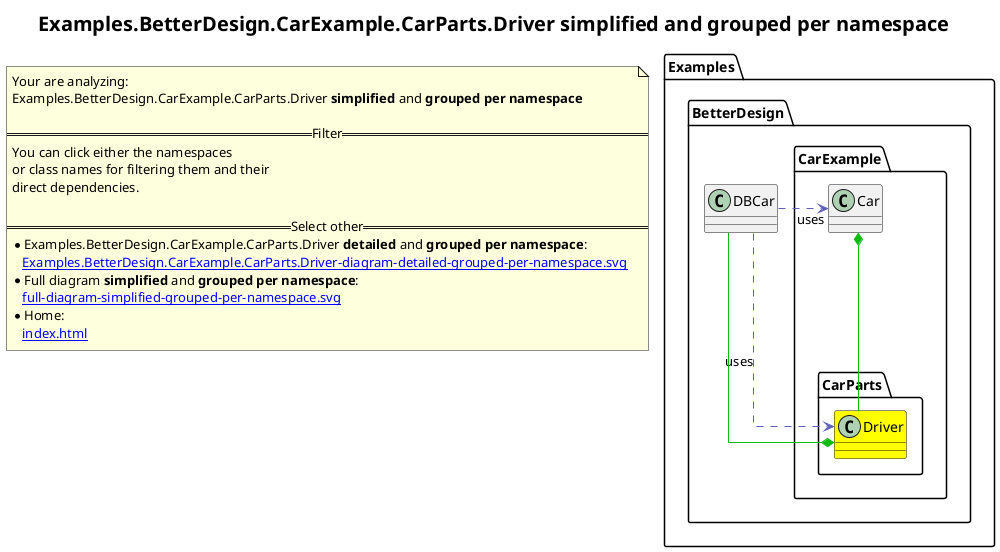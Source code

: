 @startuml
skinparam linetype ortho
title <size:20>Examples.BetterDesign.CarExample.CarParts.Driver **simplified** and **grouped per namespace**</size>
note "Your are analyzing:\nExamples.BetterDesign.CarExample.CarParts.Driver **simplified** and **grouped per namespace**\n\n==Filter==\nYou can click either the namespaces \nor class names for filtering them and their\ndirect dependencies.\n\n==Select other==\n* Examples.BetterDesign.CarExample.CarParts.Driver **detailed** and **grouped per namespace**:\n   [[Examples.BetterDesign.CarExample.CarParts.Driver-diagram-detailed-grouped-per-namespace.svg]]\n* Full diagram **simplified** and **grouped per namespace**:\n   [[full-diagram-simplified-grouped-per-namespace.svg]]\n* Home:\n   [[index.html]]" as FloatingNote
namespace Examples [[Examples-diagram-simplified-grouped-per-namespace.svg]] {
namespace Examples.BetterDesign [[Examples.BetterDesign-diagram-simplified-grouped-per-namespace.svg]] {
  class Examples.BetterDesign.DBCar [[Examples.BetterDesign.DBCar-diagram-simplified-grouped-per-namespace.svg]]  {
  }
'Compared namespace Examples.BetterDesign [[Examples.BetterDesign-diagram-simplified-grouped-per-namespace.svg]] { with last element of   }
' Closing all previous_sub_namespace_list namespace None because file analysis is finished.
' Closing namespace BetterDesign
}
' Closing namespace Examples
}
namespace Examples [[Examples-diagram-simplified-grouped-per-namespace.svg]] {
namespace Examples.BetterDesign [[Examples.BetterDesign-diagram-simplified-grouped-per-namespace.svg]] {
namespace Examples.BetterDesign.CarExample [[Examples.BetterDesign.CarExample-diagram-simplified-grouped-per-namespace.svg]] {
    class Examples.BetterDesign.CarExample.Car [[Examples.BetterDesign.CarExample.Car-diagram-simplified-grouped-per-namespace.svg]]  {
    }
'Compared namespace Examples.BetterDesign.CarExample [[Examples.BetterDesign.CarExample-diagram-simplified-grouped-per-namespace.svg]] { with last element of     }
' Closing all previous_sub_namespace_list namespace None because file analysis is finished.
' Closing namespace CarExample
}
' Closing namespace BetterDesign
}
' Closing namespace Examples
}
namespace Examples [[Examples-diagram-simplified-grouped-per-namespace.svg]] {
namespace Examples.BetterDesign [[Examples.BetterDesign-diagram-simplified-grouped-per-namespace.svg]] {
namespace Examples.BetterDesign.CarExample [[Examples.BetterDesign.CarExample-diagram-simplified-grouped-per-namespace.svg]] {
namespace Examples.BetterDesign.CarExample.CarParts [[Examples.BetterDesign.CarExample.CarParts-diagram-simplified-grouped-per-namespace.svg]] {
      class Examples.BetterDesign.CarExample.CarParts.Driver [[Examples.BetterDesign.CarExample.CarParts.Driver-diagram-simplified-grouped-per-namespace.svg]] #yellow {
      }
'Compared namespace Examples.BetterDesign.CarExample.CarParts [[Examples.BetterDesign.CarExample.CarParts-diagram-simplified-grouped-per-namespace.svg]] { with last element of       }
' Closing all previous_sub_namespace_list namespace None because file analysis is finished.
' Closing namespace CarParts
}
' Closing namespace CarExample
}
' Closing namespace BetterDesign
}
' Closing namespace Examples
}
 ' *************************************** 
 ' *************************************** 
 ' *************************************** 
' Class relations extracted from namespace:
' Examples.BetterDesign
Examples.BetterDesign.DBCar .[#6060BB].> Examples.BetterDesign.CarExample.CarParts.Driver  : uses 
Examples.BetterDesign.DBCar .[#6060BB].> Examples.BetterDesign.CarExample.Car  : uses 
' Class relations extracted from namespace:
' Examples.BetterDesign.CarExample
Examples.BetterDesign.CarExample.Car *-[#10BB10]- Examples.BetterDesign.CarExample.CarParts.Driver 
' Class relations extracted from namespace:
' Examples.BetterDesign.CarExample.CarParts
Examples.BetterDesign.CarExample.CarParts.Driver *-[#10BB10]- Examples.BetterDesign.DBCar 
@enduml